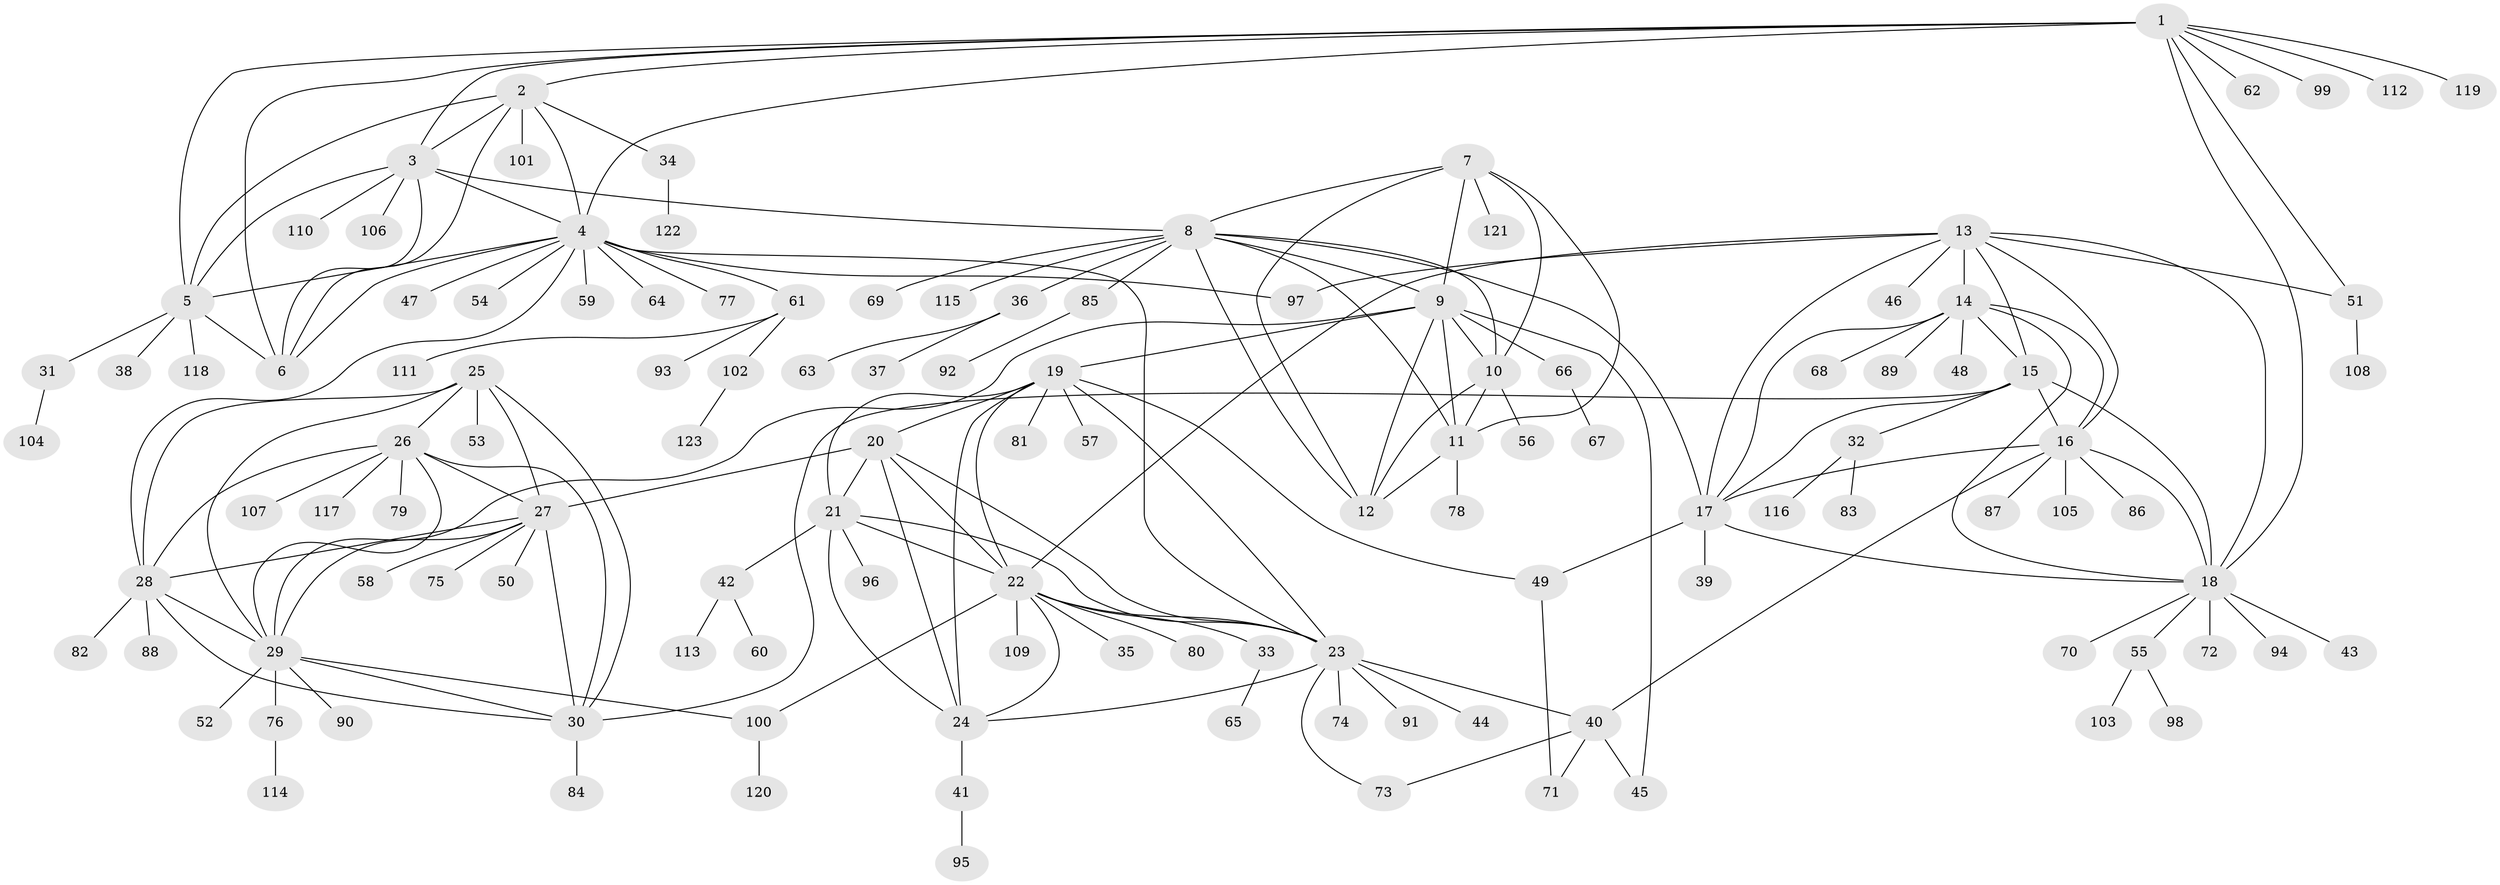 // Generated by graph-tools (version 1.1) at 2025/15/03/09/25 04:15:54]
// undirected, 123 vertices, 186 edges
graph export_dot {
graph [start="1"]
  node [color=gray90,style=filled];
  1;
  2;
  3;
  4;
  5;
  6;
  7;
  8;
  9;
  10;
  11;
  12;
  13;
  14;
  15;
  16;
  17;
  18;
  19;
  20;
  21;
  22;
  23;
  24;
  25;
  26;
  27;
  28;
  29;
  30;
  31;
  32;
  33;
  34;
  35;
  36;
  37;
  38;
  39;
  40;
  41;
  42;
  43;
  44;
  45;
  46;
  47;
  48;
  49;
  50;
  51;
  52;
  53;
  54;
  55;
  56;
  57;
  58;
  59;
  60;
  61;
  62;
  63;
  64;
  65;
  66;
  67;
  68;
  69;
  70;
  71;
  72;
  73;
  74;
  75;
  76;
  77;
  78;
  79;
  80;
  81;
  82;
  83;
  84;
  85;
  86;
  87;
  88;
  89;
  90;
  91;
  92;
  93;
  94;
  95;
  96;
  97;
  98;
  99;
  100;
  101;
  102;
  103;
  104;
  105;
  106;
  107;
  108;
  109;
  110;
  111;
  112;
  113;
  114;
  115;
  116;
  117;
  118;
  119;
  120;
  121;
  122;
  123;
  1 -- 2;
  1 -- 3;
  1 -- 4;
  1 -- 5;
  1 -- 6;
  1 -- 18;
  1 -- 51;
  1 -- 62;
  1 -- 99;
  1 -- 112;
  1 -- 119;
  2 -- 3;
  2 -- 4;
  2 -- 5;
  2 -- 6;
  2 -- 34;
  2 -- 101;
  3 -- 4;
  3 -- 5;
  3 -- 6;
  3 -- 8;
  3 -- 106;
  3 -- 110;
  4 -- 5;
  4 -- 6;
  4 -- 23;
  4 -- 28;
  4 -- 47;
  4 -- 54;
  4 -- 59;
  4 -- 61;
  4 -- 64;
  4 -- 77;
  4 -- 97;
  5 -- 6;
  5 -- 31;
  5 -- 38;
  5 -- 118;
  7 -- 8;
  7 -- 9;
  7 -- 10;
  7 -- 11;
  7 -- 12;
  7 -- 121;
  8 -- 9;
  8 -- 10;
  8 -- 11;
  8 -- 12;
  8 -- 17;
  8 -- 36;
  8 -- 69;
  8 -- 85;
  8 -- 115;
  9 -- 10;
  9 -- 11;
  9 -- 12;
  9 -- 19;
  9 -- 29;
  9 -- 45;
  9 -- 66;
  10 -- 11;
  10 -- 12;
  10 -- 56;
  11 -- 12;
  11 -- 78;
  13 -- 14;
  13 -- 15;
  13 -- 16;
  13 -- 17;
  13 -- 18;
  13 -- 22;
  13 -- 46;
  13 -- 51;
  13 -- 97;
  14 -- 15;
  14 -- 16;
  14 -- 17;
  14 -- 18;
  14 -- 48;
  14 -- 68;
  14 -- 89;
  15 -- 16;
  15 -- 17;
  15 -- 18;
  15 -- 30;
  15 -- 32;
  16 -- 17;
  16 -- 18;
  16 -- 40;
  16 -- 86;
  16 -- 87;
  16 -- 105;
  17 -- 18;
  17 -- 39;
  17 -- 49;
  18 -- 43;
  18 -- 55;
  18 -- 70;
  18 -- 72;
  18 -- 94;
  19 -- 20;
  19 -- 21;
  19 -- 22;
  19 -- 23;
  19 -- 24;
  19 -- 49;
  19 -- 57;
  19 -- 81;
  20 -- 21;
  20 -- 22;
  20 -- 23;
  20 -- 24;
  20 -- 27;
  21 -- 22;
  21 -- 23;
  21 -- 24;
  21 -- 42;
  21 -- 96;
  22 -- 23;
  22 -- 24;
  22 -- 33;
  22 -- 35;
  22 -- 80;
  22 -- 100;
  22 -- 109;
  23 -- 24;
  23 -- 40;
  23 -- 44;
  23 -- 73;
  23 -- 74;
  23 -- 91;
  24 -- 41;
  25 -- 26;
  25 -- 27;
  25 -- 28;
  25 -- 29;
  25 -- 30;
  25 -- 53;
  26 -- 27;
  26 -- 28;
  26 -- 29;
  26 -- 30;
  26 -- 79;
  26 -- 107;
  26 -- 117;
  27 -- 28;
  27 -- 29;
  27 -- 30;
  27 -- 50;
  27 -- 58;
  27 -- 75;
  28 -- 29;
  28 -- 30;
  28 -- 82;
  28 -- 88;
  29 -- 30;
  29 -- 52;
  29 -- 76;
  29 -- 90;
  29 -- 100;
  30 -- 84;
  31 -- 104;
  32 -- 83;
  32 -- 116;
  33 -- 65;
  34 -- 122;
  36 -- 37;
  36 -- 63;
  40 -- 45;
  40 -- 71;
  40 -- 73;
  41 -- 95;
  42 -- 60;
  42 -- 113;
  49 -- 71;
  51 -- 108;
  55 -- 98;
  55 -- 103;
  61 -- 93;
  61 -- 102;
  61 -- 111;
  66 -- 67;
  76 -- 114;
  85 -- 92;
  100 -- 120;
  102 -- 123;
}
